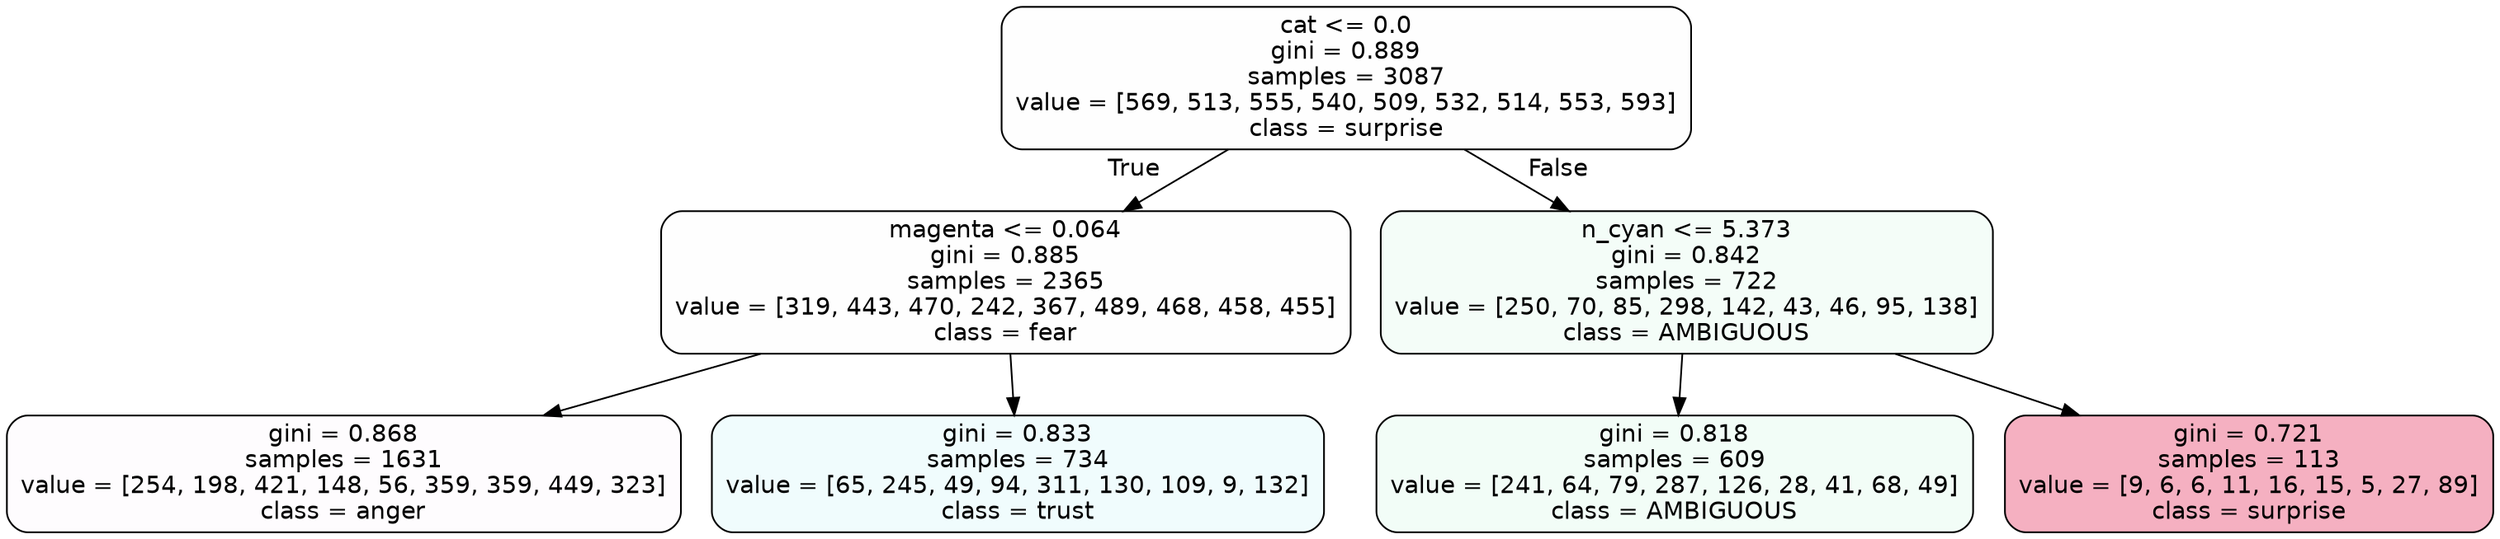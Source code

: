 digraph Tree {
node [shape=box, style="filled, rounded", color="black", fontname=helvetica] ;
edge [fontname=helvetica] ;
0 [label="cat <= 0.0\ngini = 0.889\nsamples = 3087\nvalue = [569, 513, 555, 540, 509, 532, 514, 553, 593]\nclass = surprise", fillcolor="#e5396401"] ;
1 [label="magenta <= 0.064\ngini = 0.885\nsamples = 2365\nvalue = [319, 443, 470, 242, 367, 489, 468, 458, 455]\nclass = fear", fillcolor="#3964e501"] ;
0 -> 1 [labeldistance=2.5, labelangle=45, headlabel="True"] ;
2 [label="gini = 0.868\nsamples = 1631\nvalue = [254, 198, 421, 148, 56, 359, 359, 449, 323]\nclass = anger", fillcolor="#e539d703"] ;
1 -> 2 ;
3 [label="gini = 0.833\nsamples = 734\nvalue = [65, 245, 49, 94, 311, 130, 109, 9, 132]\nclass = trust", fillcolor="#39d7e513"] ;
1 -> 3 ;
4 [label="n_cyan <= 5.373\ngini = 0.842\nsamples = 722\nvalue = [250, 70, 85, 298, 142, 43, 46, 95, 138]\nclass = AMBIGUOUS", fillcolor="#39e5810d"] ;
0 -> 4 [labeldistance=2.5, labelangle=-45, headlabel="False"] ;
5 [label="gini = 0.818\nsamples = 609\nvalue = [241, 64, 79, 287, 126, 28, 41, 68, 49]\nclass = AMBIGUOUS", fillcolor="#39e58110"] ;
4 -> 5 ;
6 [label="gini = 0.721\nsamples = 113\nvalue = [9, 6, 6, 11, 16, 15, 5, 27, 89]\nclass = surprise", fillcolor="#e5396465"] ;
4 -> 6 ;
}